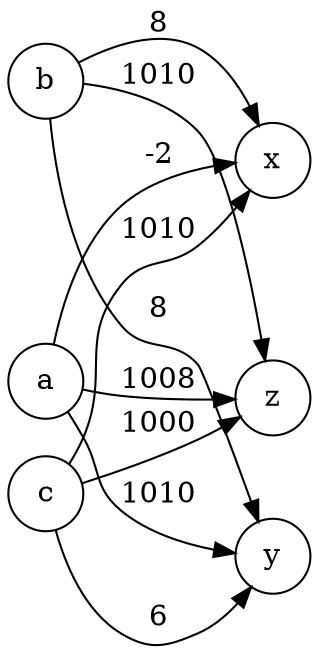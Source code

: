 strict digraph V2Ex2 {
  rankdir=LR;
  a [ shape="circle" penwidth="1.0" ];
  b [ shape="circle" penwidth="1.0" ];
  c [ shape="circle" penwidth="1.0" ];
  x [ shape="circle" penwidth="1.0" ];
  y [ shape="circle" penwidth="1.0" ];
  z [ shape="circle" penwidth="1.0" ];
  a -> x [ penwidth="1.0" label="-2" ];
  a -> y [ penwidth="1.0" label="1010" ];
  a -> z [ penwidth="1.0" label="1008" ];
  b -> x [ penwidth="1.0" label="8" ];
  b -> y [ penwidth="1.0" label="8" ];
  b -> z [ penwidth="1.0" label="1010" ];
  c -> x [ penwidth="1.0" label="1010" ];
  c -> y [ penwidth="1.0" label="6" ];
  c -> z [ penwidth="1.0" label="1000" ];
}
